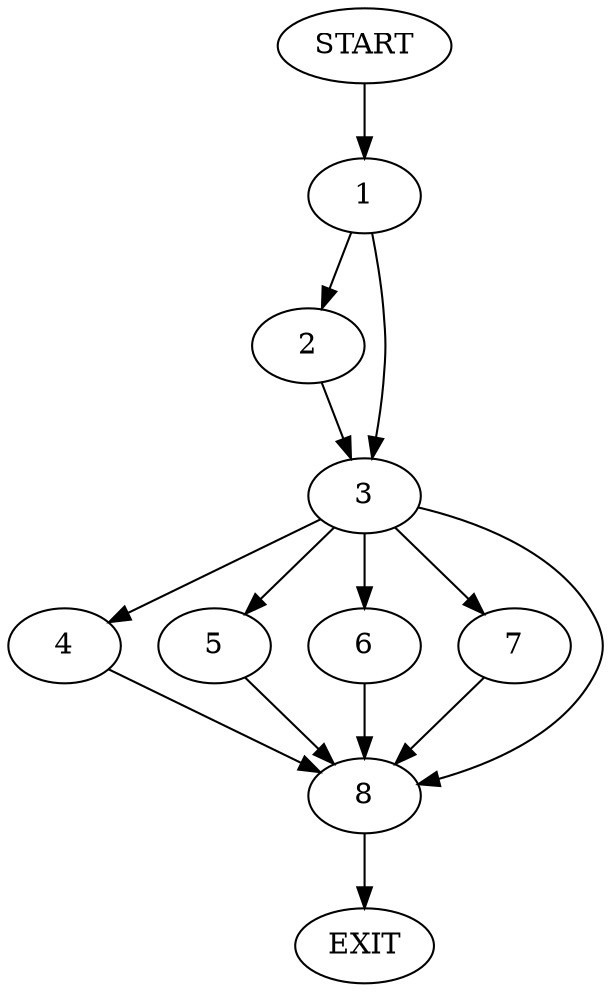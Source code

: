 digraph {
0 [label="START"]
9 [label="EXIT"]
0 -> 1
1 -> 2
1 -> 3
3 -> 4
3 -> 5
3 -> 6
3 -> 7
3 -> 8
2 -> 3
5 -> 8
4 -> 8
6 -> 8
7 -> 8
8 -> 9
}
